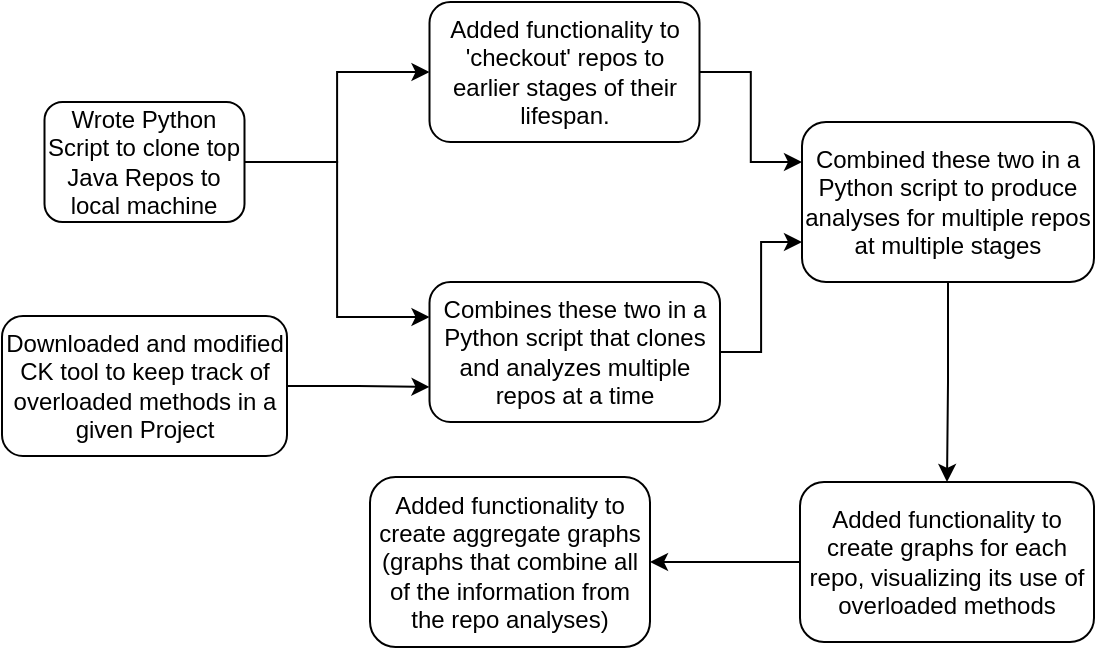 <mxfile version="15.3.8" type="device"><diagram id="C5RBs43oDa-KdzZeNtuy" name="Page-1"><mxGraphModel dx="1839" dy="757" grid="1" gridSize="10" guides="1" tooltips="1" connect="1" arrows="1" fold="1" page="1" pageScale="1" pageWidth="827" pageHeight="1169" math="0" shadow="0"><root><mxCell id="WIyWlLk6GJQsqaUBKTNV-0"/><mxCell id="WIyWlLk6GJQsqaUBKTNV-1" parent="WIyWlLk6GJQsqaUBKTNV-0"/><mxCell id="wUISTDoBOZcla3U7ZRca-9" style="edgeStyle=orthogonalEdgeStyle;rounded=0;orthogonalLoop=1;jettySize=auto;html=1;entryX=0;entryY=0.5;entryDx=0;entryDy=0;" edge="1" parent="WIyWlLk6GJQsqaUBKTNV-1" source="WIyWlLk6GJQsqaUBKTNV-3" target="wUISTDoBOZcla3U7ZRca-0"><mxGeometry relative="1" as="geometry"/></mxCell><mxCell id="wUISTDoBOZcla3U7ZRca-17" style="edgeStyle=orthogonalEdgeStyle;rounded=0;orthogonalLoop=1;jettySize=auto;html=1;entryX=0;entryY=0.25;entryDx=0;entryDy=0;" edge="1" parent="WIyWlLk6GJQsqaUBKTNV-1" source="WIyWlLk6GJQsqaUBKTNV-3" target="aXBuTEJJIhnYZbvHW80l-2"><mxGeometry relative="1" as="geometry"/></mxCell><mxCell id="WIyWlLk6GJQsqaUBKTNV-3" value="Wrote Python Script to clone top Java Repos to local machine" style="rounded=1;whiteSpace=wrap;html=1;fontSize=12;glass=0;strokeWidth=1;shadow=0;" parent="WIyWlLk6GJQsqaUBKTNV-1" vertex="1"><mxGeometry x="-38.75" y="330" width="100" height="60" as="geometry"/></mxCell><mxCell id="wUISTDoBOZcla3U7ZRca-18" style="edgeStyle=orthogonalEdgeStyle;rounded=0;orthogonalLoop=1;jettySize=auto;html=1;entryX=0;entryY=0.75;entryDx=0;entryDy=0;" edge="1" parent="WIyWlLk6GJQsqaUBKTNV-1" source="aXBuTEJJIhnYZbvHW80l-0" target="aXBuTEJJIhnYZbvHW80l-2"><mxGeometry relative="1" as="geometry"/></mxCell><mxCell id="aXBuTEJJIhnYZbvHW80l-0" value="Downloaded and modified CK tool to keep track of overloaded methods in a given Project" style="rounded=1;whiteSpace=wrap;html=1;" parent="WIyWlLk6GJQsqaUBKTNV-1" vertex="1"><mxGeometry x="-60" y="437" width="142.5" height="70" as="geometry"/></mxCell><mxCell id="wUISTDoBOZcla3U7ZRca-15" style="edgeStyle=orthogonalEdgeStyle;rounded=0;orthogonalLoop=1;jettySize=auto;html=1;entryX=0;entryY=0.75;entryDx=0;entryDy=0;" edge="1" parent="WIyWlLk6GJQsqaUBKTNV-1" source="aXBuTEJJIhnYZbvHW80l-2" target="wUISTDoBOZcla3U7ZRca-2"><mxGeometry relative="1" as="geometry"/></mxCell><mxCell id="aXBuTEJJIhnYZbvHW80l-2" value="Combines these two in a Python script that clones and analyzes multiple repos at a time" style="rounded=1;whiteSpace=wrap;html=1;" parent="WIyWlLk6GJQsqaUBKTNV-1" vertex="1"><mxGeometry x="153.75" y="420" width="145.25" height="70" as="geometry"/></mxCell><mxCell id="wUISTDoBOZcla3U7ZRca-19" style="edgeStyle=orthogonalEdgeStyle;rounded=0;orthogonalLoop=1;jettySize=auto;html=1;entryX=0;entryY=0.25;entryDx=0;entryDy=0;" edge="1" parent="WIyWlLk6GJQsqaUBKTNV-1" source="wUISTDoBOZcla3U7ZRca-0" target="wUISTDoBOZcla3U7ZRca-2"><mxGeometry relative="1" as="geometry"/></mxCell><mxCell id="wUISTDoBOZcla3U7ZRca-0" value="Added functionality to 'checkout' repos to earlier stages of their lifespan." style="rounded=1;whiteSpace=wrap;html=1;" vertex="1" parent="WIyWlLk6GJQsqaUBKTNV-1"><mxGeometry x="153.75" y="280" width="135" height="70" as="geometry"/></mxCell><mxCell id="wUISTDoBOZcla3U7ZRca-21" value="" style="edgeStyle=orthogonalEdgeStyle;rounded=0;orthogonalLoop=1;jettySize=auto;html=1;" edge="1" parent="WIyWlLk6GJQsqaUBKTNV-1" source="wUISTDoBOZcla3U7ZRca-2" target="wUISTDoBOZcla3U7ZRca-20"><mxGeometry relative="1" as="geometry"/></mxCell><mxCell id="wUISTDoBOZcla3U7ZRca-2" value="Combined these two in a Python script to produce analyses for multiple repos at multiple stages" style="rounded=1;whiteSpace=wrap;html=1;" vertex="1" parent="WIyWlLk6GJQsqaUBKTNV-1"><mxGeometry x="340" y="340" width="146" height="80" as="geometry"/></mxCell><mxCell id="wUISTDoBOZcla3U7ZRca-23" value="" style="edgeStyle=orthogonalEdgeStyle;rounded=0;orthogonalLoop=1;jettySize=auto;html=1;" edge="1" parent="WIyWlLk6GJQsqaUBKTNV-1" source="wUISTDoBOZcla3U7ZRca-20" target="wUISTDoBOZcla3U7ZRca-22"><mxGeometry relative="1" as="geometry"/></mxCell><mxCell id="wUISTDoBOZcla3U7ZRca-20" value="Added functionality to create graphs for each repo, visualizing its use of overloaded methods" style="whiteSpace=wrap;html=1;rounded=1;" vertex="1" parent="WIyWlLk6GJQsqaUBKTNV-1"><mxGeometry x="339" y="520" width="147" height="80" as="geometry"/></mxCell><mxCell id="wUISTDoBOZcla3U7ZRca-22" value="Added functionality to create aggregate graphs (graphs that combine all of the information from the repo analyses)" style="whiteSpace=wrap;html=1;rounded=1;" vertex="1" parent="WIyWlLk6GJQsqaUBKTNV-1"><mxGeometry x="124" y="517.5" width="140" height="85" as="geometry"/></mxCell></root></mxGraphModel></diagram></mxfile>